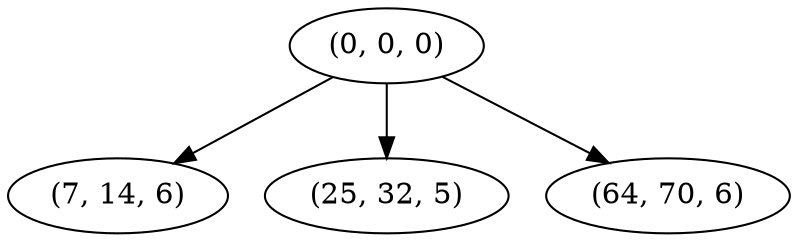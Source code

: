 digraph tree {
    "(0, 0, 0)";
    "(7, 14, 6)";
    "(25, 32, 5)";
    "(64, 70, 6)";
    "(0, 0, 0)" -> "(7, 14, 6)";
    "(0, 0, 0)" -> "(25, 32, 5)";
    "(0, 0, 0)" -> "(64, 70, 6)";
}
